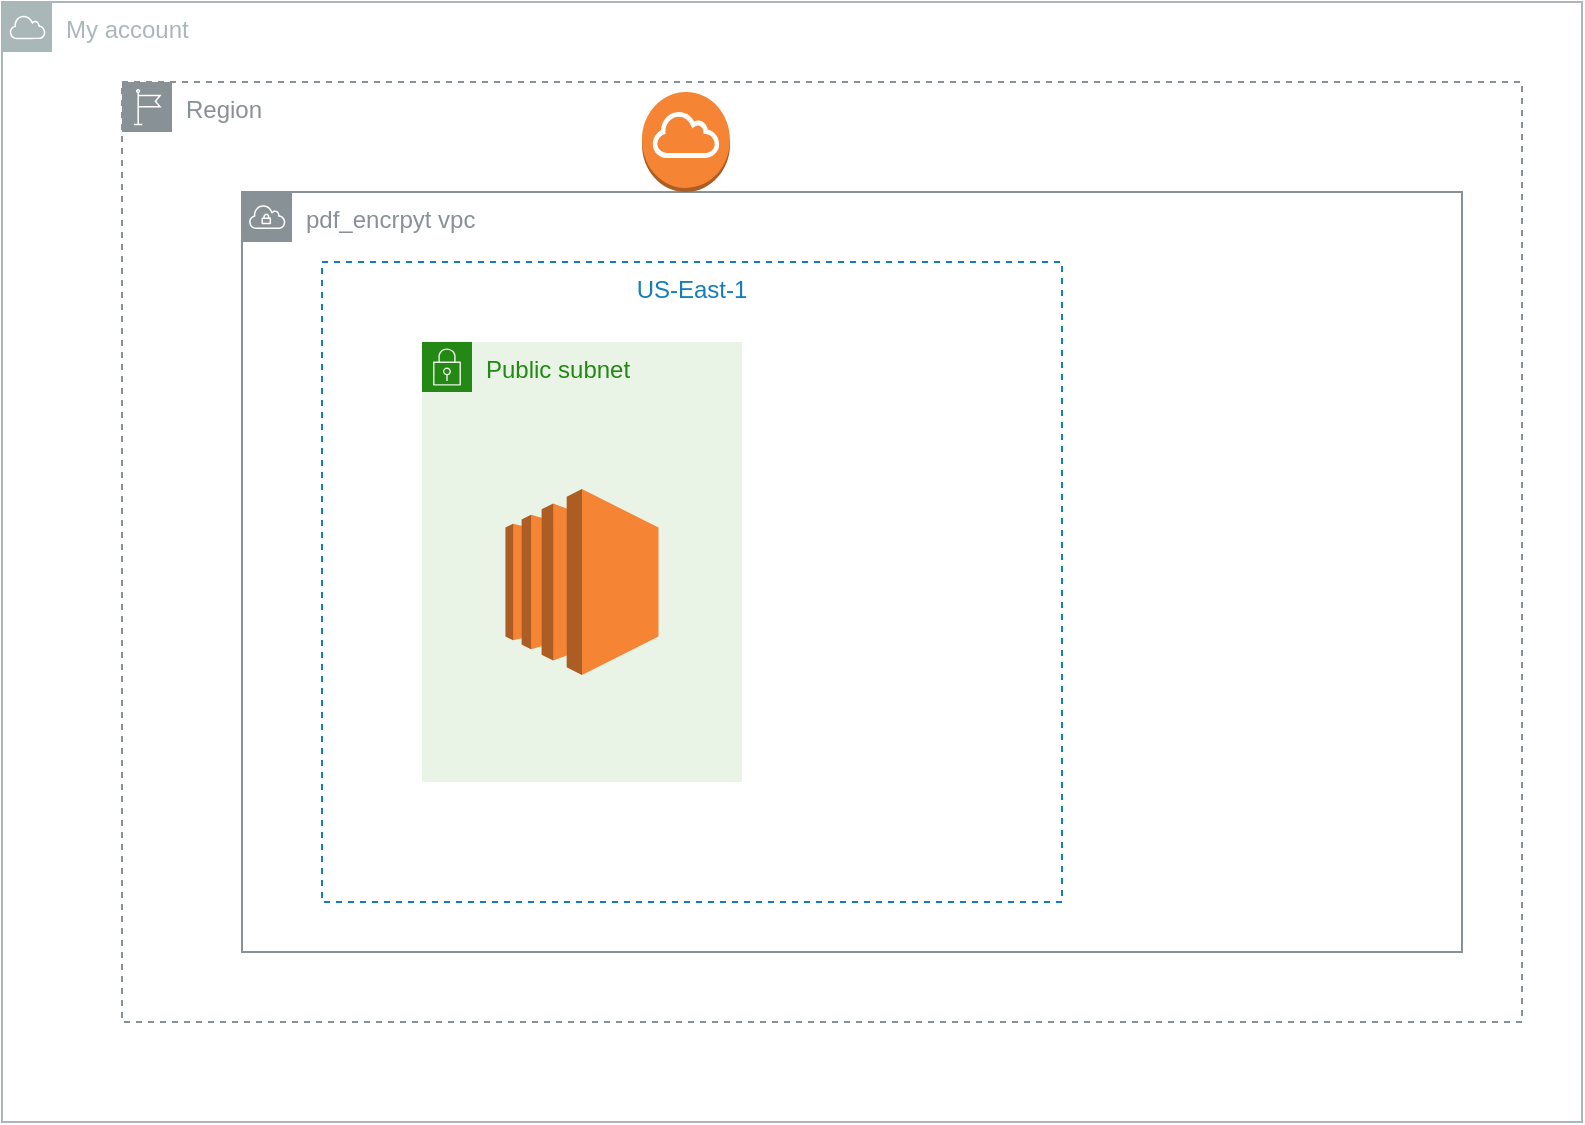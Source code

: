 <mxfile version="21.3.7" type="github">
  <diagram id="Ht1M8jgEwFfnCIfOTk4-" name="Page-1">
    <mxGraphModel dx="1050" dy="1464" grid="1" gridSize="10" guides="1" tooltips="1" connect="1" arrows="1" fold="1" page="1" pageScale="1" pageWidth="1169" pageHeight="827" math="0" shadow="0">
      <root>
        <mxCell id="0" />
        <mxCell id="1" parent="0" />
        <mxCell id="y0EMBiWF7UB3KK-YhSMz-10" value="My account&lt;br&gt;" style="sketch=0;outlineConnect=0;gradientColor=none;html=1;whiteSpace=wrap;fontSize=12;fontStyle=0;shape=mxgraph.aws4.group;grIcon=mxgraph.aws4.group_aws_cloud;strokeColor=#AAB7B8;fillColor=none;verticalAlign=top;align=left;spacingLeft=30;fontColor=#AAB7B8;dashed=0;" parent="1" vertex="1">
          <mxGeometry x="200" y="-600" width="790" height="560" as="geometry" />
        </mxCell>
        <mxCell id="y0EMBiWF7UB3KK-YhSMz-11" value="Region" style="sketch=0;outlineConnect=0;gradientColor=none;html=1;whiteSpace=wrap;fontSize=12;fontStyle=0;shape=mxgraph.aws4.group;grIcon=mxgraph.aws4.group_region;strokeColor=#879196;fillColor=none;verticalAlign=top;align=left;spacingLeft=30;fontColor=#879196;dashed=1;" parent="1" vertex="1">
          <mxGeometry x="260" y="-560" width="700" height="470" as="geometry" />
        </mxCell>
        <mxCell id="y0EMBiWF7UB3KK-YhSMz-12" value="pdf_encrpyt vpc" style="sketch=0;outlineConnect=0;gradientColor=none;html=1;whiteSpace=wrap;fontSize=12;fontStyle=0;shape=mxgraph.aws4.group;grIcon=mxgraph.aws4.group_vpc;strokeColor=#879196;fillColor=none;verticalAlign=top;align=left;spacingLeft=30;fontColor=#879196;dashed=0;" parent="1" vertex="1">
          <mxGeometry x="320" y="-505" width="610" height="380" as="geometry" />
        </mxCell>
        <mxCell id="y0EMBiWF7UB3KK-YhSMz-13" value="US-East-1" style="fillColor=none;strokeColor=#147EBA;dashed=1;verticalAlign=top;fontStyle=0;fontColor=#147EBA;whiteSpace=wrap;html=1;" parent="1" vertex="1">
          <mxGeometry x="360" y="-470" width="370" height="320" as="geometry" />
        </mxCell>
        <mxCell id="y0EMBiWF7UB3KK-YhSMz-14" value="Public subnet" style="points=[[0,0],[0.25,0],[0.5,0],[0.75,0],[1,0],[1,0.25],[1,0.5],[1,0.75],[1,1],[0.75,1],[0.5,1],[0.25,1],[0,1],[0,0.75],[0,0.5],[0,0.25]];outlineConnect=0;gradientColor=none;html=1;whiteSpace=wrap;fontSize=12;fontStyle=0;container=1;pointerEvents=0;collapsible=0;recursiveResize=0;shape=mxgraph.aws4.group;grIcon=mxgraph.aws4.group_security_group;grStroke=0;strokeColor=#248814;fillColor=#E9F3E6;verticalAlign=top;align=left;spacingLeft=30;fontColor=#248814;dashed=0;" parent="1" vertex="1">
          <mxGeometry x="410" y="-430" width="160" height="220" as="geometry" />
        </mxCell>
        <mxCell id="y0EMBiWF7UB3KK-YhSMz-15" value="" style="outlineConnect=0;dashed=0;verticalLabelPosition=bottom;verticalAlign=top;align=center;html=1;shape=mxgraph.aws3.ec2;fillColor=#F58534;gradientColor=none;" parent="y0EMBiWF7UB3KK-YhSMz-14" vertex="1">
          <mxGeometry x="41.75" y="73.5" width="76.5" height="93" as="geometry" />
        </mxCell>
        <mxCell id="y0EMBiWF7UB3KK-YhSMz-16" value="" style="outlineConnect=0;dashed=0;verticalLabelPosition=bottom;verticalAlign=top;align=center;html=1;shape=mxgraph.aws3.internet_gateway;fillColor=#F58534;gradientColor=none;" parent="1" vertex="1">
          <mxGeometry x="520" y="-555" width="44" height="50" as="geometry" />
        </mxCell>
      </root>
    </mxGraphModel>
  </diagram>
</mxfile>
